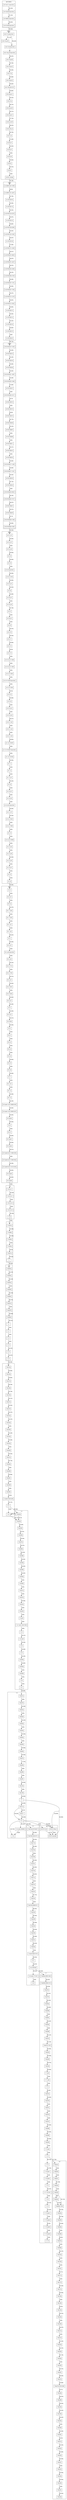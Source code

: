 digraph {
  fontname="sans-serif";
  concentrate=true;
  node[shape="box",fontname="sans-serif"];
  edge[fontname="sans-serif"];
  subgraph cluster_1_0 {
    label="1.0";
    v1_0_0_rc2_1[label="1.0.0-rc2-1",href="https://skyrising.github.io/mc-versions/version/1.0.0-rc2-1.json"];
    v1_0_0_rc1[label="1.0.0-rc1",href="https://skyrising.github.io/mc-versions/version/1.0.0-rc1.json"];
    v1_0_0_rc2_2[label="1.0.0-rc2-2",href="https://skyrising.github.io/mc-versions/version/1.0.0-rc2-2.json"];
    v1_0_0_rc2_3[label="1.0.0-rc2-3",href="https://skyrising.github.io/mc-versions/version/1.0.0-rc2-3.json"];
    v1_0_0[label="1.0.0",href="https://skyrising.github.io/mc-versions/version/1.0.0.json"];
  }
  subgraph cluster_beta {
    label="beta";
    b1_9_pre6[label="b1.9-pre6",href="https://skyrising.github.io/mc-versions/version/b1.9-pre6.json"];
    b1_0[label="b1.0",href="https://skyrising.github.io/mc-versions/version/b1.0.json"];
    b1_0_01[label="b1.0_01",href="https://skyrising.github.io/mc-versions/version/b1.0_01.json"];
    b1_1_1245[label="b1.1-1245",href="https://skyrising.github.io/mc-versions/version/b1.1-1245.json"];
    b1_0_2[label="b1.0.2",href="https://skyrising.github.io/mc-versions/version/b1.0.2.json"];
    b1_1_1255[label="b1.1-1255",href="https://skyrising.github.io/mc-versions/version/b1.1-1255.json"];
    b1_1_01[label="b1.1_01",href="https://skyrising.github.io/mc-versions/version/b1.1_01.json"];
    b1_1_02[label="b1.1_02",href="https://skyrising.github.io/mc-versions/version/b1.1_02.json"];
    b1_2[label="b1.2",href="https://skyrising.github.io/mc-versions/version/b1.2.json"];
    b1_2_01[label="b1.2_01",href="https://skyrising.github.io/mc-versions/version/b1.2_01.json"];
    b1_2_02_launcher[label="b1.2_02-launcher",href="https://skyrising.github.io/mc-versions/version/b1.2_02-launcher.json"];
    b1_3_1713[label="b1.3-1713",href="https://skyrising.github.io/mc-versions/version/b1.3-1713.json"];
    b1_2_02[label="b1.2_02",href="https://skyrising.github.io/mc-versions/version/b1.2_02.json"];
    b1_3_1750[label="b1.3-1750",href="https://skyrising.github.io/mc-versions/version/b1.3-1750.json"];
    b1_3_01[label="b1.3_01",href="https://skyrising.github.io/mc-versions/version/b1.3_01.json"];
    b1_4_1507[label="b1.4-1507",href="https://skyrising.github.io/mc-versions/version/b1.4-1507.json"];
    b1_4_1634[label="b1.4-1634",href="https://skyrising.github.io/mc-versions/version/b1.4-1634.json"];
    b1_4_01[label="b1.4_01",href="https://skyrising.github.io/mc-versions/version/b1.4_01.json"];
    b1_5[label="b1.5",href="https://skyrising.github.io/mc-versions/version/b1.5.json"];
    b1_5_01[label="b1.5_01",href="https://skyrising.github.io/mc-versions/version/b1.5_01.json"];
    b1_6_tb3[label="b1.6-tb3",href="https://skyrising.github.io/mc-versions/version/b1.6-tb3.json"];
    b1_6_1[label="b1.6.1",href="https://skyrising.github.io/mc-versions/version/b1.6.1.json"];
    b1_6[label="b1.6",href="https://skyrising.github.io/mc-versions/version/b1.6.json"];
    b1_6_2[label="b1.6.2",href="https://skyrising.github.io/mc-versions/version/b1.6.2.json"];
    b1_6_3[label="b1.6.3",href="https://skyrising.github.io/mc-versions/version/b1.6.3.json"];
    b1_6_4[label="b1.6.4",href="https://skyrising.github.io/mc-versions/version/b1.6.4.json"];
    b1_6_5[label="b1.6.5",href="https://skyrising.github.io/mc-versions/version/b1.6.5.json"];
    b1_6_6[label="b1.6.6",href="https://skyrising.github.io/mc-versions/version/b1.6.6.json"];
    b1_7[label="b1.7",href="https://skyrising.github.io/mc-versions/version/b1.7.json"];
    b1_7_01[label="b1.7_01",href="https://skyrising.github.io/mc-versions/version/b1.7_01.json"];
    b1_7_3[label="b1.7.3",href="https://skyrising.github.io/mc-versions/version/b1.7.3.json"];
    b1_7_2[label="b1.7.2",href="https://skyrising.github.io/mc-versions/version/b1.7.2.json"];
    b1_8_pre1_201109081459[label="b1.8-pre1-201109081459",href="https://skyrising.github.io/mc-versions/version/b1.8-pre1-201109081459.json"];
    b1_8_1[label="b1.8.1",href="https://skyrising.github.io/mc-versions/version/b1.8.1.json"];
    b1_8[label="b1.8",href="https://skyrising.github.io/mc-versions/version/b1.8.json"];
    b1_8_pre1_201109091357[label="b1.8-pre1-201109091357",href="https://skyrising.github.io/mc-versions/version/b1.8-pre1-201109091357.json"];
    b1_8_pre2[label="b1.8-pre2",href="https://skyrising.github.io/mc-versions/version/b1.8-pre2.json"];
    b1_9_pre1[label="b1.9-pre1",href="https://skyrising.github.io/mc-versions/version/b1.9-pre1.json"];
    b1_9_pre2[label="b1.9-pre2",href="https://skyrising.github.io/mc-versions/version/b1.9-pre2.json"];
    b1_9_pre3_201110061350[label="b1.9-pre3-201110061350",href="https://skyrising.github.io/mc-versions/version/b1.9-pre3-201110061350.json"];
    b1_9_pre3_201110061402[label="b1.9-pre3-201110061402",href="https://skyrising.github.io/mc-versions/version/b1.9-pre3-201110061402.json"];
    b1_9_pre4_201110131434[label="b1.9-pre4-201110131434",href="https://skyrising.github.io/mc-versions/version/b1.9-pre4-201110131434.json"];
    b1_9_pre5[label="b1.9-pre5",href="https://skyrising.github.io/mc-versions/version/b1.9-pre5.json"];
  }
  subgraph cluster_1_1 {
    label="1.1";
    v11w47a[label="11w47a",href="https://skyrising.github.io/mc-versions/version/11w47a.json"];
    v11w48a[label="11w48a",href="https://skyrising.github.io/mc-versions/version/11w48a.json"];
    v11w49a[label="11w49a",href="https://skyrising.github.io/mc-versions/version/11w49a.json"];
    v11w50a[label="11w50a",href="https://skyrising.github.io/mc-versions/version/11w50a.json"];
    v12w01a[label="12w01a",href="https://skyrising.github.io/mc-versions/version/12w01a.json"];
    v1_1[label="1.1",href="https://skyrising.github.io/mc-versions/version/1.1.json"];
  }
  subgraph cluster_1_2 {
    label="1.2";
    v12w03a[label="12w03a",href="https://skyrising.github.io/mc-versions/version/12w03a.json"];
    v1_2_1[label="1.2.1",href="https://skyrising.github.io/mc-versions/version/1.2.1.json"];
    v1_2[label="1.2",href="https://skyrising.github.io/mc-versions/version/1.2.json"];
    v1_2_2[label="1.2.2",href="https://skyrising.github.io/mc-versions/version/1.2.2.json"];
    v1_2_3[label="1.2.3",href="https://skyrising.github.io/mc-versions/version/1.2.3.json"];
    v1_2_4[label="1.2.4",href="https://skyrising.github.io/mc-versions/version/1.2.4.json"];
    v1_2_5[label="1.2.5",href="https://skyrising.github.io/mc-versions/version/1.2.5.json"];
    v12w04a[label="12w04a",href="https://skyrising.github.io/mc-versions/version/12w04a.json"];
    v12w05a[label="12w05a",href="https://skyrising.github.io/mc-versions/version/12w05a.json"];
    v12w05b[label="12w05b",href="https://skyrising.github.io/mc-versions/version/12w05b.json"];
    v12w06a[label="12w06a",href="https://skyrising.github.io/mc-versions/version/12w06a.json"];
    v12w07a[label="12w07a",href="https://skyrising.github.io/mc-versions/version/12w07a.json"];
    v12w07b[label="12w07b",href="https://skyrising.github.io/mc-versions/version/12w07b.json"];
    v12w08a[label="12w08a",href="https://skyrising.github.io/mc-versions/version/12w08a.json"];
  }
  subgraph cluster_1_3 {
    label="1.3";
    v12w15a[label="12w15a",href="https://skyrising.github.io/mc-versions/version/12w15a.json"];
    v1_3_1[label="1.3.1",href="https://skyrising.github.io/mc-versions/version/1.3.1.json"];
    v1_3_pre_07261249[label="1.3-pre-07261249",href="https://skyrising.github.io/mc-versions/version/1.3-pre-07261249.json"];
    v1_3_2[label="1.3.2",href="https://skyrising.github.io/mc-versions/version/1.3.2.json"];
    v12w16a[label="12w16a",href="https://skyrising.github.io/mc-versions/version/12w16a.json"];
    v12w17a[label="12w17a",href="https://skyrising.github.io/mc-versions/version/12w17a.json"];
    v12w18a[label="12w18a",href="https://skyrising.github.io/mc-versions/version/12w18a.json"];
    v12w19a[label="12w19a",href="https://skyrising.github.io/mc-versions/version/12w19a.json"];
    v12w21a[label="12w21a",href="https://skyrising.github.io/mc-versions/version/12w21a.json"];
    v12w21b[label="12w21b",href="https://skyrising.github.io/mc-versions/version/12w21b.json"];
    v12w22a[label="12w22a",href="https://skyrising.github.io/mc-versions/version/12w22a.json"];
    v12w23a[label="12w23a",href="https://skyrising.github.io/mc-versions/version/12w23a.json"];
    v12w23b[label="12w23b",href="https://skyrising.github.io/mc-versions/version/12w23b.json"];
    v12w24a[label="12w24a",href="https://skyrising.github.io/mc-versions/version/12w24a.json"];
    v12w25a[label="12w25a",href="https://skyrising.github.io/mc-versions/version/12w25a.json"];
    v12w26a[label="12w26a",href="https://skyrising.github.io/mc-versions/version/12w26a.json"];
    v12w27a[label="12w27a",href="https://skyrising.github.io/mc-versions/version/12w27a.json"];
    v12w30a[label="12w30a",href="https://skyrising.github.io/mc-versions/version/12w30a.json"];
    v12w30b[label="12w30b",href="https://skyrising.github.io/mc-versions/version/12w30b.json"];
    v12w30c[label="12w30c",href="https://skyrising.github.io/mc-versions/version/12w30c.json"];
    v12w30d[label="12w30d",href="https://skyrising.github.io/mc-versions/version/12w30d.json"];
    v12w30e[label="12w30e",href="https://skyrising.github.io/mc-versions/version/12w30e.json"];
  }
  subgraph cluster_1_4 {
    label="1.4";
    v12w32a[label="12w32a",href="https://skyrising.github.io/mc-versions/version/12w32a.json"];
    v12w34a[label="12w34a",href="https://skyrising.github.io/mc-versions/version/12w34a.json"];
    v1_4_1_pre_10231538[label="1.4.1-pre-10231538",href="https://skyrising.github.io/mc-versions/version/1.4.1-pre-10231538.json"];
    v1_4_pre[label="1.4-pre",href="https://skyrising.github.io/mc-versions/version/1.4-pre.json"];
    v1_4_2[label="1.4.2",href="https://skyrising.github.io/mc-versions/version/1.4.2.json"];
    v1_4_3_pre[label="1.4.3-pre",href="https://skyrising.github.io/mc-versions/version/1.4.3-pre.json"];
    v1_4_4[label="1.4.4",href="https://skyrising.github.io/mc-versions/version/1.4.4.json"];
    v1_4_5[label="1.4.5",href="https://skyrising.github.io/mc-versions/version/1.4.5.json"];
    v12w49a[label="12w49a",href="https://skyrising.github.io/mc-versions/version/12w49a.json"];
    v1_4_7[label="1.4.7",href="https://skyrising.github.io/mc-versions/version/1.4.7.json"];
    v1_4_6[label="1.4.6",href="https://skyrising.github.io/mc-versions/version/1.4.6.json"];
    v12w34b[label="12w34b",href="https://skyrising.github.io/mc-versions/version/12w34b.json"];
    v12w36a[label="12w36a",href="https://skyrising.github.io/mc-versions/version/12w36a.json"];
    v12w37a[label="12w37a",href="https://skyrising.github.io/mc-versions/version/12w37a.json"];
    v12w38a[label="12w38a",href="https://skyrising.github.io/mc-versions/version/12w38a.json"];
    v12w38b[label="12w38b",href="https://skyrising.github.io/mc-versions/version/12w38b.json"];
    v12w39a[label="12w39a",href="https://skyrising.github.io/mc-versions/version/12w39a.json"];
    v12w39b[label="12w39b",href="https://skyrising.github.io/mc-versions/version/12w39b.json"];
    v12w40a[label="12w40a",href="https://skyrising.github.io/mc-versions/version/12w40a.json"];
    v12w40b[label="12w40b",href="https://skyrising.github.io/mc-versions/version/12w40b.json"];
    v12w41a[label="12w41a",href="https://skyrising.github.io/mc-versions/version/12w41a.json"];
    v12w41b[label="12w41b",href="https://skyrising.github.io/mc-versions/version/12w41b.json"];
    v12w42a[label="12w42a",href="https://skyrising.github.io/mc-versions/version/12w42a.json"];
    v12w42b[label="12w42b",href="https://skyrising.github.io/mc-versions/version/12w42b.json"];
    v12w50a[label="12w50a",href="https://skyrising.github.io/mc-versions/version/12w50a.json"];
    v12w50b[label="12w50b",href="https://skyrising.github.io/mc-versions/version/12w50b.json"];
  }
  subgraph cluster_1_5 {
    label="1.5";
    v13w01a[label="13w01a",href="https://skyrising.github.io/mc-versions/version/13w01a.json"];
    v13w11a[label="13w11a",href="https://skyrising.github.io/mc-versions/version/13w11a.json"];
    v1_5[label="1.5",href="https://skyrising.github.io/mc-versions/version/1.5.json"];
    v1_5_2_pre_250903[label="1.5.2-pre-250903",href="https://skyrising.github.io/mc-versions/version/1.5.2-pre-250903.json"];
    v1_5_1[label="1.5.1",href="https://skyrising.github.io/mc-versions/version/1.5.1.json"];
    v1_5_2[label="1.5.2",href="https://skyrising.github.io/mc-versions/version/1.5.2.json"];
    v13w01b[label="13w01b",href="https://skyrising.github.io/mc-versions/version/13w01b.json"];
    v13w02a[label="13w02a",href="https://skyrising.github.io/mc-versions/version/13w02a.json"];
    v13w02b[label="13w02b",href="https://skyrising.github.io/mc-versions/version/13w02b.json"];
    v13w03a[label="13w03a",href="https://skyrising.github.io/mc-versions/version/13w03a.json"];
    v13w04a[label="13w04a",href="https://skyrising.github.io/mc-versions/version/13w04a.json"];
    v13w05a[label="13w05a",href="https://skyrising.github.io/mc-versions/version/13w05a.json"];
    v13w05b[label="13w05b",href="https://skyrising.github.io/mc-versions/version/13w05b.json"];
    v13w06a[label="13w06a",href="https://skyrising.github.io/mc-versions/version/13w06a.json"];
    v13w07a[label="13w07a",href="https://skyrising.github.io/mc-versions/version/13w07a.json"];
    v13w09a[label="13w09a",href="https://skyrising.github.io/mc-versions/version/13w09a.json"];
    v13w09b[label="13w09b",href="https://skyrising.github.io/mc-versions/version/13w09b.json"];
    v13w09c[label="13w09c",href="https://skyrising.github.io/mc-versions/version/13w09c.json"];
    v13w10a[label="13w10a",href="https://skyrising.github.io/mc-versions/version/13w10a.json"];
    v13w10b[label="13w10b",href="https://skyrising.github.io/mc-versions/version/13w10b.json"];
    v13w12_[label="13w12~",href="https://skyrising.github.io/mc-versions/version/13w12~.json"];
  }
  subgraph cluster_1_6 {
    label="1.6";
    v13w16a_04192037[label="13w16a-04192037",href="https://skyrising.github.io/mc-versions/version/13w16a-04192037.json"];
    v1_6_1[label="1.6.1",href="https://skyrising.github.io/mc-versions/version/1.6.1.json"];
    v1_6_pre_06251516[label="1.6-pre-06251516",href="https://skyrising.github.io/mc-versions/version/1.6-pre-06251516.json"];
    v1_6_2_091847[label="1.6.2-091847",href="https://skyrising.github.io/mc-versions/version/1.6.2-091847.json"];
    v1_6_3_pre_171231[label="1.6.3-pre-171231",href="https://skyrising.github.io/mc-versions/version/1.6.3-pre-171231.json"];
    v1_6_4[label="1.6.4",href="https://skyrising.github.io/mc-versions/version/1.6.4.json"];
    v13w16b_04232151[label="13w16b-04232151",href="https://skyrising.github.io/mc-versions/version/13w16b-04232151.json"];
    v13w17a[label="13w17a",href="https://skyrising.github.io/mc-versions/version/13w17a.json"];
    v13w18a[label="13w18a",href="https://skyrising.github.io/mc-versions/version/13w18a.json"];
    v13w18b[label="13w18b",href="https://skyrising.github.io/mc-versions/version/13w18b.json"];
    v13w18c[label="13w18c",href="https://skyrising.github.io/mc-versions/version/13w18c.json"];
    v13w19a[label="13w19a",href="https://skyrising.github.io/mc-versions/version/13w19a.json"];
    v13w21a[label="13w21a",href="https://skyrising.github.io/mc-versions/version/13w21a.json"];
    v13w21b[label="13w21b",href="https://skyrising.github.io/mc-versions/version/13w21b.json"];
    v13w22a[label="13w22a",href="https://skyrising.github.io/mc-versions/version/13w22a.json"];
    v13w23a[label="13w23a",href="https://skyrising.github.io/mc-versions/version/13w23a.json"];
    v13w23b_06080101[label="13w23b-06080101",href="https://skyrising.github.io/mc-versions/version/13w23b-06080101.json"];
    v13w24a[label="13w24a",href="https://skyrising.github.io/mc-versions/version/13w24a.json"];
    v13w24b[label="13w24b",href="https://skyrising.github.io/mc-versions/version/13w24b.json"];
    v13w25a[label="13w25a",href="https://skyrising.github.io/mc-versions/version/13w25a.json"];
    v13w25b[label="13w25b",href="https://skyrising.github.io/mc-versions/version/13w25b.json"];
    v13w25c[label="13w25c",href="https://skyrising.github.io/mc-versions/version/13w25c.json"];
    v13w26a[label="13w26a",href="https://skyrising.github.io/mc-versions/version/13w26a.json"];
  }
  subgraph cluster_1_7 {
    label="1.7";
    v13w36a_09051446[label="13w36a-09051446",href="https://skyrising.github.io/mc-versions/version/13w36a-09051446.json"];
    v1_7_1_pre[label="1.7.1-pre",href="https://skyrising.github.io/mc-versions/version/1.7.1-pre.json"];
    v1_7_pre[label="1.7-pre",href="https://skyrising.github.io/mc-versions/version/1.7-pre.json"];
    v1_7_2[label="1.7.2",href="https://skyrising.github.io/mc-versions/version/1.7.2.json"];
    v1_7_10_pre2[label="1.7.10-pre2",href="https://skyrising.github.io/mc-versions/version/1.7.10-pre2.json"];
    v1_7_10_pre1[label="1.7.10-pre1",href="https://skyrising.github.io/mc-versions/version/1.7.10-pre1.json"];
    v1_7_10_pre3[label="1.7.10-pre3",href="https://skyrising.github.io/mc-versions/version/1.7.10-pre3.json"];
    v1_7_10_pre4[label="1.7.10-pre4",href="https://skyrising.github.io/mc-versions/version/1.7.10-pre4.json"];
    v1_7_10[label="1.7.10",href="https://skyrising.github.io/mc-versions/version/1.7.10.json"];
    v13w47a[label="13w47a",href="https://skyrising.github.io/mc-versions/version/13w47a.json"];
    v1_7_4[label="1.7.4",href="https://skyrising.github.io/mc-versions/version/1.7.4.json"];
    v1_7_3_pre[label="1.7.3-pre",href="https://skyrising.github.io/mc-versions/version/1.7.3-pre.json"];
    v1_7_5[label="1.7.5",href="https://skyrising.github.io/mc-versions/version/1.7.5.json"];
    v1_7_6_pre1[label="1.7.6-pre1",href="https://skyrising.github.io/mc-versions/version/1.7.6-pre1.json"];
    v1_7_7_101331[label="1.7.7-101331",href="https://skyrising.github.io/mc-versions/version/1.7.7-101331.json"];
    v1_7_6[label="1.7.6",href="https://skyrising.github.io/mc-versions/version/1.7.6.json"];
    v1_7_6_pre2[label="1.7.6-pre2",href="https://skyrising.github.io/mc-versions/version/1.7.6-pre2.json"];
    v1_7_8[label="1.7.8",href="https://skyrising.github.io/mc-versions/version/1.7.8.json"];
    v1_7_9[label="1.7.9",href="https://skyrising.github.io/mc-versions/version/1.7.9.json"];
    v13w36b_09061310[label="13w36b-09061310",href="https://skyrising.github.io/mc-versions/version/13w36b-09061310.json"];
    v13w37a[label="13w37a",href="https://skyrising.github.io/mc-versions/version/13w37a.json"];
    v13w37b[label="13w37b",href="https://skyrising.github.io/mc-versions/version/13w37b.json"];
    v13w38a[label="13w38a",href="https://skyrising.github.io/mc-versions/version/13w38a.json"];
    v13w38b[label="13w38b",href="https://skyrising.github.io/mc-versions/version/13w38b.json"];
    v13w38c[label="13w38c",href="https://skyrising.github.io/mc-versions/version/13w38c.json"];
    v13w39a[label="13w39a",href="https://skyrising.github.io/mc-versions/version/13w39a.json"];
    v13w39b[label="13w39b",href="https://skyrising.github.io/mc-versions/version/13w39b.json"];
    v13w41a[label="13w41a",href="https://skyrising.github.io/mc-versions/version/13w41a.json"];
    v13w41b_1523[label="13w41b-1523",href="https://skyrising.github.io/mc-versions/version/13w41b-1523.json"];
    v13w42a[label="13w42a",href="https://skyrising.github.io/mc-versions/version/13w42a.json"];
    v13w42b[label="13w42b",href="https://skyrising.github.io/mc-versions/version/13w42b.json"];
    v13w43a[label="13w43a",href="https://skyrising.github.io/mc-versions/version/13w43a.json"];
    v13w47b[label="13w47b",href="https://skyrising.github.io/mc-versions/version/13w47b.json"];
    v13w47c[label="13w47c",href="https://skyrising.github.io/mc-versions/version/13w47c.json"];
    v13w47d[label="13w47d",href="https://skyrising.github.io/mc-versions/version/13w47d.json"];
    v13w47e[label="13w47e",href="https://skyrising.github.io/mc-versions/version/13w47e.json"];
    v13w48a[label="13w48a",href="https://skyrising.github.io/mc-versions/version/13w48a.json"];
    v13w48b[label="13w48b",href="https://skyrising.github.io/mc-versions/version/13w48b.json"];
    v13w49a[label="13w49a",href="https://skyrising.github.io/mc-versions/version/13w49a.json"];
  }
  subgraph cluster_1_8 {
    label="1.8";
    v14w02a[label="14w02a",href="https://skyrising.github.io/mc-versions/version/14w02a.json"];
    v14w02b[label="14w02b",href="https://skyrising.github.io/mc-versions/version/14w02b.json"];
    v14w02c[label="14w02c",href="https://skyrising.github.io/mc-versions/version/14w02c.json"];
    v14w03a[label="14w03a",href="https://skyrising.github.io/mc-versions/version/14w03a.json"];
    v14w03b[label="14w03b",href="https://skyrising.github.io/mc-versions/version/14w03b.json"];
    v14w04a[label="14w04a",href="https://skyrising.github.io/mc-versions/version/14w04a.json"];
    v14w04b_1554[label="14w04b-1554",href="https://skyrising.github.io/mc-versions/version/14w04b-1554.json"];
    v14w05a[label="14w05a",href="https://skyrising.github.io/mc-versions/version/14w05a.json"];
    v14w05b[label="14w05b",href="https://skyrising.github.io/mc-versions/version/14w05b.json"];
    v14w06a[label="14w06a",href="https://skyrising.github.io/mc-versions/version/14w06a.json"];
    v14w06b[label="14w06b",href="https://skyrising.github.io/mc-versions/version/14w06b.json"];
    v14w07a[label="14w07a",href="https://skyrising.github.io/mc-versions/version/14w07a.json"];
    v14w08a[label="14w08a",href="https://skyrising.github.io/mc-versions/version/14w08a.json"];
    v14w10a[label="14w10a",href="https://skyrising.github.io/mc-versions/version/14w10a.json"];
    v14w10b[label="14w10b",href="https://skyrising.github.io/mc-versions/version/14w10b.json"];
    v14w10c[label="14w10c",href="https://skyrising.github.io/mc-versions/version/14w10c.json"];
    v14w11a[label="14w11a",href="https://skyrising.github.io/mc-versions/version/14w11a.json"];
    v14w11b[label="14w11b",href="https://skyrising.github.io/mc-versions/version/14w11b.json"];
    v14w17a[label="14w17a",href="https://skyrising.github.io/mc-versions/version/14w17a.json"];
    v14w18a[label="14w18a",href="https://skyrising.github.io/mc-versions/version/14w18a.json"];
    v14w18b[label="14w18b",href="https://skyrising.github.io/mc-versions/version/14w18b.json"];
    v14w19a[label="14w19a",href="https://skyrising.github.io/mc-versions/version/14w19a.json"];
    v14w20a[label="14w20a",href="https://skyrising.github.io/mc-versions/version/14w20a.json"];
    v14w20b[label="14w20b",href="https://skyrising.github.io/mc-versions/version/14w20b.json"];
    v14w21a[label="14w21a",href="https://skyrising.github.io/mc-versions/version/14w21a.json"];
    v14w21b[label="14w21b",href="https://skyrising.github.io/mc-versions/version/14w21b.json"];
    v14w25a[label="14w25a",href="https://skyrising.github.io/mc-versions/version/14w25a.json"];
    v14w25b[label="14w25b",href="https://skyrising.github.io/mc-versions/version/14w25b.json"];
    v14w26a[label="14w26a",href="https://skyrising.github.io/mc-versions/version/14w26a.json"];
    v14w26b[label="14w26b",href="https://skyrising.github.io/mc-versions/version/14w26b.json"];
    v14w26c[label="14w26c",href="https://skyrising.github.io/mc-versions/version/14w26c.json"];
    v14w27a[label="14w27a",href="https://skyrising.github.io/mc-versions/version/14w27a.json"];
    v14w27b_07021646[label="14w27b-07021646",href="https://skyrising.github.io/mc-versions/version/14w27b-07021646.json"];
    v14w28a[label="14w28a",href="https://skyrising.github.io/mc-versions/version/14w28a.json"];
    v14w28b[label="14w28b",href="https://skyrising.github.io/mc-versions/version/14w28b.json"];
    v14w29a[label="14w29a",href="https://skyrising.github.io/mc-versions/version/14w29a.json"];
    v14w29b[label="14w29b",href="https://skyrising.github.io/mc-versions/version/14w29b.json"];
    v14w30a[label="14w30a",href="https://skyrising.github.io/mc-versions/version/14w30a.json"];
    v14w30b[label="14w30b",href="https://skyrising.github.io/mc-versions/version/14w30b.json"];
    v14w30c[label="14w30c",href="https://skyrising.github.io/mc-versions/version/14w30c.json"];
    v14w31a[label="14w31a",href="https://skyrising.github.io/mc-versions/version/14w31a.json"];
    v14w32a[label="14w32a",href="https://skyrising.github.io/mc-versions/version/14w32a.json"];
    v14w32b[label="14w32b",href="https://skyrising.github.io/mc-versions/version/14w32b.json"];
    v14w32c[label="14w32c",href="https://skyrising.github.io/mc-versions/version/14w32c.json"];
    v14w32d[label="14w32d",href="https://skyrising.github.io/mc-versions/version/14w32d.json"];
    v14w33a[label="14w33a",href="https://skyrising.github.io/mc-versions/version/14w33a.json"];
    v14w33b[label="14w33b",href="https://skyrising.github.io/mc-versions/version/14w33b.json"];
    v14w33c[label="14w33c",href="https://skyrising.github.io/mc-versions/version/14w33c.json"];
    v14w34a[label="14w34a",href="https://skyrising.github.io/mc-versions/version/14w34a.json"];
  }
  subgraph cluster_alpha {
    label="alpha";
    a1_0_11[label="a1.0.11",href="https://skyrising.github.io/mc-versions/version/a1.0.11.json"];
    a1_0_10[label="a1.0.10",href="https://skyrising.github.io/mc-versions/version/a1.0.10.json"];
    a1_0_12[label="a1.0.12",href="https://skyrising.github.io/mc-versions/version/a1.0.12.json"];
    a1_0_13[label="a1.0.13",href="https://skyrising.github.io/mc-versions/version/a1.0.13.json"];
    a1_0_13_01_1038[label="a1.0.13_01-1038",href="https://skyrising.github.io/mc-versions/version/a1.0.13_01-1038.json"];
    a1_0_13_01_1444[label="a1.0.13_01-1444",href="https://skyrising.github.io/mc-versions/version/a1.0.13_01-1444.json"];
    a1_0_14_1603[label="a1.0.14-1603",href="https://skyrising.github.io/mc-versions/version/a1.0.14-1603.json"];
    a1_0_14_1659_launcher[label="a1.0.14-1659-launcher",href="https://skyrising.github.io/mc-versions/version/a1.0.14-1659-launcher.json"];
    a1_0_15[label="a1.0.15",href="https://skyrising.github.io/mc-versions/version/a1.0.15.json"];
    a1_0_14_1659[label="a1.0.14-1659",href="https://skyrising.github.io/mc-versions/version/a1.0.14-1659.json"];
    a1_0_16[label="a1.0.16",href="https://skyrising.github.io/mc-versions/version/a1.0.16.json"];
    a1_0_16_01[label="a1.0.16_01",href="https://skyrising.github.io/mc-versions/version/a1.0.16_01.json"];
    a1_0_16_02[label="a1.0.16_02",href="https://skyrising.github.io/mc-versions/version/a1.0.16_02.json"];
    a1_0_17_02[label="a1.0.17_02",href="https://skyrising.github.io/mc-versions/version/a1.0.17_02.json"];
    a1_0_17_03[label="a1.0.17_03",href="https://skyrising.github.io/mc-versions/version/a1.0.17_03.json"];
    a1_0_17_04[label="a1.0.17_04",href="https://skyrising.github.io/mc-versions/version/a1.0.17_04.json"];
    a1_1_0_101847[label="a1.1.0-101847",href="https://skyrising.github.io/mc-versions/version/a1.1.0-101847.json"];
    a1_0_2_01[label="a1.0.2_01",href="https://skyrising.github.io/mc-versions/version/a1.0.2_01.json"];
    a1_0_1_01[label="a1.0.1_01",href="https://skyrising.github.io/mc-versions/version/a1.0.1_01.json"];
    a1_0_2_02[label="a1.0.2_02",href="https://skyrising.github.io/mc-versions/version/a1.0.2_02.json"];
    a1_0_3[label="a1.0.3",href="https://skyrising.github.io/mc-versions/version/a1.0.3.json"];
    a1_0_4[label="a1.0.4",href="https://skyrising.github.io/mc-versions/version/a1.0.4.json"];
    a1_0_4_launcher[label="a1.0.4-launcher",href="https://skyrising.github.io/mc-versions/version/a1.0.4-launcher.json"];
    a1_0_5_2149[label="a1.0.5-2149",href="https://skyrising.github.io/mc-versions/version/a1.0.5-2149.json"];
    a1_0_5_01[label="a1.0.5_01",href="https://skyrising.github.io/mc-versions/version/a1.0.5_01.json"];
    a1_0_6[label="a1.0.6",href="https://skyrising.github.io/mc-versions/version/a1.0.6.json"];
    a1_0_6_01[label="a1.0.6_01",href="https://skyrising.github.io/mc-versions/version/a1.0.6_01.json"];
    a1_0_6_03[label="a1.0.6_03",href="https://skyrising.github.io/mc-versions/version/a1.0.6_03.json"];
    a1_0_7[label="a1.0.7",href="https://skyrising.github.io/mc-versions/version/a1.0.7.json"];
    a1_0_8_01[label="a1.0.8_01",href="https://skyrising.github.io/mc-versions/version/a1.0.8_01.json"];
    a1_0_9[label="a1.0.9",href="https://skyrising.github.io/mc-versions/version/a1.0.9.json"];
    a1_1_0_101847_launcher[label="a1.1.0-101847-launcher",href="https://skyrising.github.io/mc-versions/version/a1.1.0-101847-launcher.json"];
    a1_1_0_131933[label="a1.1.0-131933",href="https://skyrising.github.io/mc-versions/version/a1.1.0-131933.json"];
    a1_1_1[label="a1.1.1",href="https://skyrising.github.io/mc-versions/version/a1.1.1.json"];
    a1_1_2[label="a1.1.2",href="https://skyrising.github.io/mc-versions/version/a1.1.2.json"];
    a1_1_2_01[label="a1.1.2_01",href="https://skyrising.github.io/mc-versions/version/a1.1.2_01.json"];
    a1_2_0[label="a1.2.0",href="https://skyrising.github.io/mc-versions/version/a1.2.0.json"];
    a1_2_0_01[label="a1.2.0_01",href="https://skyrising.github.io/mc-versions/version/a1.2.0_01.json"];
    a1_2_0_02[label="a1.2.0_02",href="https://skyrising.github.io/mc-versions/version/a1.2.0_02.json"];
    a1_2_0_02_launcher[label="a1.2.0_02-launcher",href="https://skyrising.github.io/mc-versions/version/a1.2.0_02-launcher.json"];
    a1_2_1_01[label="a1.2.1_01",href="https://skyrising.github.io/mc-versions/version/a1.2.1_01.json"];
    a1_2_2_1624[label="a1.2.2-1624",href="https://skyrising.github.io/mc-versions/version/a1.2.2-1624.json"];
    a1_2_2_1938[label="a1.2.2-1938",href="https://skyrising.github.io/mc-versions/version/a1.2.2-1938.json"];
    a1_2_3[label="a1.2.3",href="https://skyrising.github.io/mc-versions/version/a1.2.3.json"];
    a1_2_3_01_0958[label="a1.2.3_01-0958",href="https://skyrising.github.io/mc-versions/version/a1.2.3_01-0958.json"];
    a1_2_3_02[label="a1.2.3_02",href="https://skyrising.github.io/mc-versions/version/a1.2.3_02.json"];
    a1_2_3_04[label="a1.2.3_04",href="https://skyrising.github.io/mc-versions/version/a1.2.3_04.json"];
    a1_2_3_05[label="a1.2.3_05",href="https://skyrising.github.io/mc-versions/version/a1.2.3_05.json"];
    a1_2_4_01[label="a1.2.4_01",href="https://skyrising.github.io/mc-versions/version/a1.2.4_01.json"];
    a1_2_5[label="a1.2.5",href="https://skyrising.github.io/mc-versions/version/a1.2.5.json"];
    a1_2_6[label="a1.2.6",href="https://skyrising.github.io/mc-versions/version/a1.2.6.json"];
  }
  subgraph cluster_infdev {
    label="infdev";
    inf_20100630_1835[label="inf-20100630-1835",href="https://skyrising.github.io/mc-versions/version/inf-20100630-1835.json"];
    inf_20100227_1433[label="inf-20100227-1433",href="https://skyrising.github.io/mc-versions/version/inf-20100227-1433.json"];
    inf_20100313[label="inf-20100313",href="https://skyrising.github.io/mc-versions/version/inf-20100313.json"];
    inf_20100316[label="inf-20100316",href="https://skyrising.github.io/mc-versions/version/inf-20100316.json"];
    inf_20100320[label="inf-20100320",href="https://skyrising.github.io/mc-versions/version/inf-20100320.json"];
    inf_20100321_1857[label="inf-20100321-1857",href="https://skyrising.github.io/mc-versions/version/inf-20100321-1857.json"];
    inf_20100325_1640[label="inf-20100325-1640",href="https://skyrising.github.io/mc-versions/version/inf-20100325-1640.json"];
    inf_20100327[label="inf-20100327",href="https://skyrising.github.io/mc-versions/version/inf-20100327.json"];
    inf_20100330_1611[label="inf-20100330-1611",href="https://skyrising.github.io/mc-versions/version/inf-20100330-1611.json"];
    inf_20100413[label="inf-20100413",href="https://skyrising.github.io/mc-versions/version/inf-20100413.json"];
    inf_20100414[label="inf-20100414",href="https://skyrising.github.io/mc-versions/version/inf-20100414.json"];
    inf_20100415[label="inf-20100415",href="https://skyrising.github.io/mc-versions/version/inf-20100415.json"];
    inf_20100420[label="inf-20100420",href="https://skyrising.github.io/mc-versions/version/inf-20100420.json"];
    inf_20100607[label="inf-20100607",href="https://skyrising.github.io/mc-versions/version/inf-20100607.json"];
    inf_20100608[label="inf-20100608",href="https://skyrising.github.io/mc-versions/version/inf-20100608.json"];
    inf_20100611[label="inf-20100611",href="https://skyrising.github.io/mc-versions/version/inf-20100611.json"];
    inf_20100615[label="inf-20100615",href="https://skyrising.github.io/mc-versions/version/inf-20100615.json"];
    inf_20100616[label="inf-20100616",href="https://skyrising.github.io/mc-versions/version/inf-20100616.json"];
    inf_20100617_1205[label="inf-20100617-1205",href="https://skyrising.github.io/mc-versions/version/inf-20100617-1205.json"];
    inf_20100617_1531[label="inf-20100617-1531",href="https://skyrising.github.io/mc-versions/version/inf-20100617-1531.json"];
    inf_20100618[label="inf-20100618",href="https://skyrising.github.io/mc-versions/version/inf-20100618.json"];
    inf_20100624[label="inf-20100624",href="https://skyrising.github.io/mc-versions/version/inf-20100624.json"];
    inf_20100625_0922[label="inf-20100625-0922",href="https://skyrising.github.io/mc-versions/version/inf-20100625-0922.json"];
    inf_20100625_1917[label="inf-20100625-1917",href="https://skyrising.github.io/mc-versions/version/inf-20100625-1917.json"];
    inf_20100627[label="inf-20100627",href="https://skyrising.github.io/mc-versions/version/inf-20100627.json"];
    inf_20100629[label="inf-20100629",href="https://skyrising.github.io/mc-versions/version/inf-20100629.json"];
    inf_20100630_1340[label="inf-20100630-1340",href="https://skyrising.github.io/mc-versions/version/inf-20100630-1340.json"];
  }
  subgraph cluster_april_fools {
    label="april-fools";
    af_2013_blue[label="af-2013-blue",href="https://skyrising.github.io/mc-versions/version/af-2013-blue.json"];
    af_2013_purple[label="af-2013-purple",href="https://skyrising.github.io/mc-versions/version/af-2013-purple.json"];
    af_2013_red[label="af-2013-red",href="https://skyrising.github.io/mc-versions/version/af-2013-red.json"];
  }
  subgraph cluster_classic {
    label="classic";
    c0_0_12a_03[label="c0.0.12a_03",href="https://skyrising.github.io/mc-versions/version/c0.0.12a_03.json"];
    c0_0_11a_launcher[label="c0.0.11a-launcher",href="https://skyrising.github.io/mc-versions/version/c0.0.11a-launcher.json"];
    c0_0_13a_launcher[label="c0.0.13a-launcher",href="https://skyrising.github.io/mc-versions/version/c0.0.13a-launcher.json"];
    c0_0_13a_03_launcher[label="c0.0.13a_03-launcher",href="https://skyrising.github.io/mc-versions/version/c0.0.13a_03-launcher.json"];
    c0_0_14a_08[label="c0.0.14a_08",href="https://skyrising.github.io/mc-versions/version/c0.0.14a_08.json"];
    c0_0_16a_02[label="c0.0.16a_02",href="https://skyrising.github.io/mc-versions/version/c0.0.16a_02.json"];
    c0_0_17a[label="c0.0.17a",href="https://skyrising.github.io/mc-versions/version/c0.0.17a.json"];
    c0_0_18a_02[label="c0.0.18a_02",href="https://skyrising.github.io/mc-versions/version/c0.0.18a_02.json"];
    c0_0_19a_06_0137[label="c0.0.19a_06-0137",href="https://skyrising.github.io/mc-versions/version/c0.0.19a_06-0137.json"];
    c0_0_20a_01[label="c0.0.20a_01",href="https://skyrising.github.io/mc-versions/version/c0.0.20a_01.json"];
    c0_0_21a[label="c0.0.21a",href="https://skyrising.github.io/mc-versions/version/c0.0.21a.json"];
    c0_0_22a_05[label="c0.0.22a_05",href="https://skyrising.github.io/mc-versions/version/c0.0.22a_05.json"];
    c0_0_23a_01[label="c0.0.23a_01",href="https://skyrising.github.io/mc-versions/version/c0.0.23a_01.json"];
    c0_24_st_03[label="c0.24_st_03",href="https://skyrising.github.io/mc-versions/version/c0.24_st_03.json"];
    c0_25_05_st[label="c0.25_05_st",href="https://skyrising.github.io/mc-versions/version/c0.25_05_st.json"];
    c0_27_st[label="c0.27_st",href="https://skyrising.github.io/mc-versions/version/c0.27_st.json"];
    c0_28_01[label="c0.28_01",href="https://skyrising.github.io/mc-versions/version/c0.28_01.json"];
    c0_29_01[label="c0.29_01",href="https://skyrising.github.io/mc-versions/version/c0.29_01.json"];
    c0_29_02[label="c0.29_02",href="https://skyrising.github.io/mc-versions/version/c0.29_02.json"];
    c0_30_s[label="c0.30-s",href="https://skyrising.github.io/mc-versions/version/c0.30-s.json"];
    c0_30_c_renew[label="c0.30-c-renew",href="https://skyrising.github.io/mc-versions/version/c0.30-c-renew.json"];
    c0_30_c[label="c0.30-c",href="https://skyrising.github.io/mc-versions/version/c0.30-c.json"];
  }
  subgraph cluster_pre_classic {
    label="pre-classic";
    rd_161348_launcher[label="rd-161348-launcher",href="https://skyrising.github.io/mc-versions/version/rd-161348-launcher.json"];
    rd_132328_launcher[label="rd-132328-launcher",href="https://skyrising.github.io/mc-versions/version/rd-132328-launcher.json"];
    rd_132211_launcher[label="rd-132211-launcher",href="https://skyrising.github.io/mc-versions/version/rd-132211-launcher.json"];
    rd_160052_launcher[label="rd-160052-launcher",href="https://skyrising.github.io/mc-versions/version/rd-160052-launcher.json"];
  }
  subgraph cluster_indev {
    label="indev";
    in_20091223_1459[label="in-20091223-1459",href="https://skyrising.github.io/mc-versions/version/in-20091223-1459.json"];
    in_20091231_2257[label="in-20091231-2257",href="https://skyrising.github.io/mc-versions/version/in-20091231-2257.json"];
    in_20100105[label="in-20100105",href="https://skyrising.github.io/mc-versions/version/in-20100105.json"];
    in_20100110[label="in-20100110",href="https://skyrising.github.io/mc-versions/version/in-20100110.json"];
    in_20100124_2310[label="in-20100124-2310",href="https://skyrising.github.io/mc-versions/version/in-20100124-2310.json"];
    in_20100125[label="in-20100125",href="https://skyrising.github.io/mc-versions/version/in-20100125.json"];
    in_20100128_2304[label="in-20100128-2304",href="https://skyrising.github.io/mc-versions/version/in-20100128-2304.json"];
    in_20100129_1452[label="in-20100129-1452",href="https://skyrising.github.io/mc-versions/version/in-20100129-1452.json"];
    in_20100130[label="in-20100130",href="https://skyrising.github.io/mc-versions/version/in-20100130.json"];
    in_20100131_2244[label="in-20100131-2244",href="https://skyrising.github.io/mc-versions/version/in-20100131-2244.json"];
    in_20100201_0025[label="in-20100201-0025",href="https://skyrising.github.io/mc-versions/version/in-20100201-0025.json"];
    in_20100201_2227[label="in-20100201-2227",href="https://skyrising.github.io/mc-versions/version/in-20100201-2227.json"];
    in_20100202_2330[label="in-20100202-2330",href="https://skyrising.github.io/mc-versions/version/in-20100202-2330.json"];
    in_20100206_2103[label="in-20100206-2103",href="https://skyrising.github.io/mc-versions/version/in-20100206-2103.json"];
    in_20100207_1101[label="in-20100207-1101",href="https://skyrising.github.io/mc-versions/version/in-20100207-1101.json"];
    in_20100207_1703[label="in-20100207-1703",href="https://skyrising.github.io/mc-versions/version/in-20100207-1703.json"];
    in_20100212_1210[label="in-20100212-1210",href="https://skyrising.github.io/mc-versions/version/in-20100212-1210.json"];
    in_20100212_1622[label="in-20100212-1622",href="https://skyrising.github.io/mc-versions/version/in-20100212-1622.json"];
    in_20100213[label="in-20100213",href="https://skyrising.github.io/mc-versions/version/in-20100213.json"];
    in_20100214[label="in-20100214",href="https://skyrising.github.io/mc-versions/version/in-20100214.json"];
    in_20100218[label="in-20100218",href="https://skyrising.github.io/mc-versions/version/in-20100218.json"];
    in_20100219[label="in-20100219",href="https://skyrising.github.io/mc-versions/version/in-20100219.json"];
    in_20100223[label="in-20100223",href="https://skyrising.github.io/mc-versions/version/in-20100223.json"];
  }
  v1_0_0_rc1 -> v1_0_0_rc2_1[label="99.93%",href="1.0/1.0.0-rc1%231.0.0-rc2-1.match"];
  v1_0_0_rc2_1 -> v1_0_0_rc2_2[label="100%",href="1.0/1.0.0-rc2-1%231.0.0-rc2-2.match"];
  v1_0_0_rc2_2 -> v1_0_0_rc2_3[label="100%",href="1.0/1.0.0-rc2-2%231.0.0-rc2-3.match"];
  v1_0_0_rc2_3 -> v1_0_0[label="99.34%",href="1.0/1.0.0-rc2-3%231.0.0.match"];
  b1_9_pre6 -> v1_0_0_rc1[label="100%",href="1.0/b1.9-pre6%231.0.0-rc1.match"];
  v1_0_0 -> v11w47a[label="100%",href="1.1/1.0.0%2311w47a.match"];
  v11w47a -> v11w48a[label="99.99%",href="1.1/11w47a%2311w48a.match"];
  v11w48a -> v11w49a[label="99.99%",href="1.1/11w48a%2311w49a.match"];
  v11w49a -> v11w50a[label="100%",href="1.1/11w49a%2311w50a.match"];
  v11w50a -> v12w01a[label="99.9%",href="1.1/11w50a%2312w01a.match"];
  v12w01a -> v1_1[label="99.82%",href="1.1/12w01a%231.1.match"];
  v1_1 -> v12w03a[label="99.96%",href="1.2/1.1%2312w03a.match"];
  v1_2 -> v1_2_1[label="100%",href="1.2/1.2%231.2.1.match"];
  v1_2_1 -> v1_2_2[label="100%",href="1.2/1.2.1%231.2.2.match"];
  v1_2_2 -> v1_2_3[label="100%",href="1.2/1.2.2%231.2.3.match"];
  v1_2_3 -> v1_2_4[label="99.97%",href="1.2/1.2.3%231.2.4.match"];
  v1_2_4 -> v1_2_5[label="99.81%",href="1.2/1.2.4%231.2.5.match"];
  v12w03a -> v12w04a[label="99.97%",href="1.2/12w03a%2312w04a.match"];
  v12w04a -> v12w05a[label="99.92%",href="1.2/12w04a%2312w05a.match"];
  v12w05a -> v12w05b[label="100%",href="1.2/12w05a%2312w05b.match"];
  v12w05b -> v12w06a[label="99.45%",href="1.2/12w05b%2312w06a.match"];
  v12w06a -> v12w07a[label="98.97%",href="1.2/12w06a%2312w07a.match"];
  v12w07a -> v12w07b[label="100%",href="1.2/12w07a%2312w07b.match"];
  v12w07b -> v12w08a[label="99.86%",href="1.2/12w07b%2312w08a.match"];
  v12w08a -> v1_2[label="99.97%",href="1.2/12w08a%231.2.match"];
  v1_2_5 -> v12w15a[label="99.35%",href="1.3/1.2.5%2312w15a.match"];
  v1_3_pre_07261249 -> v1_3_1[label="94.21%",href="1.3/1.3-pre-07261249%231.3.1.match"];
  v1_3_1 -> v1_3_2[label="100%",href="1.3/1.3.1%231.3.2.match"];
  v12w15a -> v12w16a[label="99.98%",href="1.3/12w15a%2312w16a.match"];
  v12w16a -> v12w17a[label="99.86%",href="1.3/12w16a%2312w17a.match"];
  v12w17a -> v12w18a[label="98.29%",href="1.3/12w17a%2312w18a.match"];
  v12w18a -> v12w19a[label="99.79%",href="1.3/12w18a%2312w19a.match"];
  v12w19a -> v12w21a[label="99.47%",href="1.3/12w19a%2312w21a.match"];
  v12w21a -> v12w21b[label="99.95%",href="1.3/12w21a%2312w21b.match"];
  v12w21b -> v12w22a[label="99.97%",href="1.3/12w21b%2312w22a.match"];
  v12w22a -> v12w23a[label="99.97%",href="1.3/12w22a%2312w23a.match"];
  v12w23a -> v12w23b[label="100%",href="1.3/12w23a%2312w23b.match"];
  v12w23b -> v12w24a[label="99.28%",href="1.3/12w23b%2312w24a.match"];
  v12w24a -> v12w25a[label="99.58%",href="1.3/12w24a%2312w25a.match"];
  v12w25a -> v12w26a[label="100%",href="1.3/12w25a%2312w26a.match"];
  v12w26a -> v12w27a[label="99.95%",href="1.3/12w26a%2312w27a.match"];
  v12w27a -> v12w30a[label="99.73%",href="1.3/12w27a%2312w30a.match"];
  v12w30a -> v12w30b[label="100%",href="1.3/12w30a%2312w30b.match"];
  v12w30b -> v12w30c[label="99.98%",href="1.3/12w30b%2312w30c.match"];
  v12w30c -> v12w30d[label="100%",href="1.3/12w30c%2312w30d.match"];
  v12w30d -> v12w30e[label="100%",href="1.3/12w30d%2312w30e.match"];
  v12w30e -> v1_3_pre_07261249[label="99.8%",href="1.3/12w30e%231.3-pre-07261249.match"];
  v12w32a -> v1_3_2[label="98.27%",href="1.3/12w32a%231.3.2.match"];
  v1_3_1 -> v12w32a[label="99.94%",href="1.4/1.3.1%2312w32a.match"];
  v1_3_2 -> v12w34a[label="99.51%",href="1.4/1.3.2%2312w34a.match"];
  v1_4_pre -> v1_4_1_pre_10231538[label="100%",href="1.4/1.4-pre%231.4.1-pre-10231538.match"];
  v1_4_1_pre_10231538 -> v1_4_2[label="100%",href="1.4/1.4.1-pre-10231538%231.4.2.match"];
  v1_4_2 -> v1_4_3_pre[label="99.91%",href="1.4/1.4.2%231.4.3-pre.match"];
  v1_4_3_pre -> v1_4_4[label="99.93%",href="1.4/1.4.3-pre%231.4.4.match"];
  v1_4_4 -> v1_4_5[label="99.99%",href="1.4/1.4.4%231.4.5.match"];
  v1_4_5 -> v12w49a[label="99.94%",href="1.4/1.4.5%2312w49a.match"];
  v1_4_6 -> v1_4_7[label="100%",href="1.4/1.4.6%231.4.7.match"];
  v12w32a -> v12w34a[label="99.5%",href="1.4/12w32a%2312w34a.match"];
  v12w34a -> v12w34b[label="99.98%",href="1.4/12w34a%2312w34b.match"];
  v12w34b -> v12w36a[label="99.97%",href="1.4/12w34b%2312w36a.match"];
  v12w36a -> v12w37a[label="99.94%",href="1.4/12w36a%2312w37a.match"];
  v12w37a -> v12w38a[label="99.97%",href="1.4/12w37a%2312w38a.match"];
  v12w38a -> v12w38b[label="99.93%",href="1.4/12w38a%2312w38b.match"];
  v12w38b -> v12w39a[label="99.95%",href="1.4/12w38b%2312w39a.match"];
  v12w39a -> v12w39b[label="99.84%",href="1.4/12w39a%2312w39b.match"];
  v12w39b -> v12w40a[label="99.85%",href="1.4/12w39b%2312w40a.match"];
  v12w40a -> v12w40b[label="100%",href="1.4/12w40a%2312w40b.match"];
  v12w40b -> v12w41a[label="100%",href="1.4/12w40b%2312w41a.match"];
  v12w41a -> v12w41b[label="100%",href="1.4/12w41a%2312w41b.match"];
  v12w41b -> v12w42a[label="99.99%",href="1.4/12w41b%2312w42a.match"];
  v12w42a -> v12w42b[label="100%",href="1.4/12w42a%2312w42b.match"];
  v12w42b -> v1_4_pre[label="100%",href="1.4/12w42b%231.4-pre.match"];
  v12w49a -> v12w50a[label="99.86%",href="1.4/12w49a%2312w50a.match"];
  v12w50a -> v12w50b[label="100%",href="1.4/12w50a%2312w50b.match"];
  v12w50b -> v1_4_6[label="100%",href="1.4/12w50b%231.4.6.match"];
  v1_4_7 -> v13w01a[label="99.89%",href="1.5/1.4.7%2313w01a.match"];
  v1_5 -> v13w11a[label="99.99%",href="1.5/1.5%2313w11a.match"];
  v1_5_1 -> v1_5_2_pre_250903[label="99.32%",href="1.5/1.5.1%231.5.2-pre-250903.match"];
  v1_5_1 -> v1_5_2[label="99.75%",href="1.5/1.5.1%231.5.2.match"];
  v1_5_2_pre_250903 -> v1_5_2[label="100%",href="1.5/1.5.2-pre-250903%231.5.2.match"];
  v13w01a -> v13w01b[label="100%",href="1.5/13w01a%2313w01b.match"];
  v13w01b -> v13w02a[label="99.39%",href="1.5/13w01b%2313w02a.match"];
  v13w02a -> v13w02b[label="100%",href="1.5/13w02a%2313w02b.match"];
  v13w02b -> v13w03a[label="99.92%",href="1.5/13w02b%2313w03a.match"];
  v13w03a -> v13w04a[label="100%",href="1.5/13w03a%2313w04a.match"];
  v13w04a -> v13w05a[label="99.99%",href="1.5/13w04a%2313w05a.match"];
  v13w05a -> v13w05b[label="100%",href="1.5/13w05a%2313w05b.match"];
  v13w05b -> v13w06a[label="99.98%",href="1.5/13w05b%2313w06a.match"];
  v13w06a -> v13w07a[label="99.94%",href="1.5/13w06a%2313w07a.match"];
  v13w07a -> v13w09a[label="71.07%",href="1.5/13w07a%2313w09a.match"];
  v13w09a -> v13w09b[label="100%",href="1.5/13w09a%2313w09b.match"];
  v13w09b -> v13w09c[label="100%",href="1.5/13w09b%2313w09c.match"];
  v13w09c -> v13w10a[label="99.99%",href="1.5/13w09c%2313w10a.match"];
  v13w10a -> v13w10b[label="100%",href="1.5/13w10a%2313w10b.match"];
  v13w10b -> v1_5[label="99.99%",href="1.5/13w10b%231.5.match"];
  v13w11a -> v1_5_1[label="99.92%",href="1.5/13w11a%231.5.1.match"];
  v13w11a -> v13w12_[label="99.5%",href="1.5/13w11a%2313w12~.match"];
  v13w12_ -> v1_5_1[label="99.99%",href="1.5/13w12~%231.5.1.match"];
  v1_5_1 -> v13w16a_04192037[label="89.39%",href="1.6/1.5.1%2313w16a-04192037.match"];
  v1_6_pre_06251516 -> v1_6_1[label="99.95%",href="1.6/1.6-pre-06251516%231.6.1.match"];
  v1_6_1 -> v1_6_2_091847[label="99.87%",href="1.6/1.6.1%231.6.2-091847.match"];
  v1_6_2_091847 -> v1_6_3_pre_171231[label="99.92%",href="1.6/1.6.2-091847%231.6.3-pre-171231.match"];
  v1_6_3_pre_171231 -> v1_6_4[label="100%",href="1.6/1.6.3-pre-171231%231.6.4.match"];
  v13w16a_04192037 -> v13w16b_04232151[label="99.99%",href="1.6/13w16a-04192037%2313w16b-04232151.match"];
  v13w16b_04232151 -> v13w17a[label="99.92%",href="1.6/13w16b-04232151%2313w17a.match"];
  v13w17a -> v13w18a[label="99.28%",href="1.6/13w17a%2313w18a.match"];
  v13w18a -> v13w18b[label="100%",href="1.6/13w18a%2313w18b.match"];
  v13w18b -> v13w18c[label="99.99%",href="1.6/13w18b%2313w18c.match"];
  v13w18c -> v13w19a[label="99.99%",href="1.6/13w18c%2313w19a.match"];
  v13w19a -> v13w21a[label="99.85%",href="1.6/13w19a%2313w21a.match"];
  v13w21a -> v13w21b[label="100%",href="1.6/13w21a%2313w21b.match"];
  v13w21b -> v13w22a[label="100%",href="1.6/13w21b%2313w22a.match"];
  v13w22a -> v13w23a[label="99.77%",href="1.6/13w22a%2313w23a.match"];
  v13w23a -> v13w23b_06080101[label="100%",href="1.6/13w23a%2313w23b-06080101.match"];
  v13w23b_06080101 -> v13w24a[label="98.93%",href="1.6/13w23b-06080101%2313w24a.match"];
  v13w24a -> v13w24b[label="99.94%",href="1.6/13w24a%2313w24b.match"];
  v13w24b -> v13w25a[label="99.98%",href="1.6/13w24b%2313w25a.match"];
  v13w25a -> v13w25b[label="99.83%",href="1.6/13w25a%2313w25b.match"];
  v13w25b -> v13w25c[label="99.98%",href="1.6/13w25b%2313w25c.match"];
  v13w25c -> v13w26a[label="99.95%",href="1.6/13w25c%2313w26a.match"];
  v13w26a -> v1_6_pre_06251516[label="100%",href="1.6/13w26a%231.6-pre-06251516.match"];
  v1_6_2_091847 -> v13w36a_09051446[label="97.62%",href="1.7/1.6.2-091847%2313w36a-09051446.match"];
  v1_7_pre -> v1_7_1_pre[label="100%",href="1.7/1.7-pre%231.7.1-pre.match"];
  v1_7_1_pre -> v1_7_2[label="100%",href="1.7/1.7.1-pre%231.7.2.match"];
  v1_7_10_pre1 -> v1_7_10_pre2[label="100%",href="1.7/1.7.10-pre1%231.7.10-pre2.match"];
  v1_7_10_pre2 -> v1_7_10_pre3[label="99.9%",href="1.7/1.7.10-pre2%231.7.10-pre3.match"];
  v1_7_10_pre3 -> v1_7_10_pre4[label="100%",href="1.7/1.7.10-pre3%231.7.10-pre4.match"];
  v1_7_10_pre4 -> v1_7_10[label="100%",href="1.7/1.7.10-pre4%231.7.10.match"];
  v1_7_2 -> v13w47a[label="99.9%",href="1.7/1.7.2%2313w47a.match"];
  v1_7_3_pre -> v1_7_4[label="100%",href="1.7/1.7.3-pre%231.7.4.match"];
  v1_7_4 -> v1_7_5[label="99.75%",href="1.7/1.7.4%231.7.5.match"];
  v1_7_5 -> v1_7_6_pre1[label="99.79%",href="1.7/1.7.5%231.7.6-pre1.match"];
  v1_7_6 -> v1_7_7_101331[label="99.97%",href="1.7/1.7.6%231.7.7-101331.match"];
  v1_7_6_pre1 -> v1_7_6_pre2[label="100%",href="1.7/1.7.6-pre1%231.7.6-pre2.match"];
  v1_7_6_pre2 -> v1_7_6[label="100%",href="1.7/1.7.6-pre2%231.7.6.match"];
  v1_7_7_101331 -> v1_7_8[label="100%",href="1.7/1.7.7-101331%231.7.8.match"];
  v1_7_8 -> v1_7_9[label="99.97%",href="1.7/1.7.8%231.7.9.match"];
  v1_7_9 -> v1_7_10_pre1[label="95.45%",href="1.7/1.7.9%231.7.10-pre1.match"];
  v13w36a_09051446 -> v13w36b_09061310[label="99.92%",href="1.7/13w36a-09051446%2313w36b-09061310.match"];
  v13w36b_09061310 -> v13w37a[label="99.95%",href="1.7/13w36b-09061310%2313w37a.match"];
  v13w37a -> v13w37b[label="99.92%",href="1.7/13w37a%2313w37b.match"];
  v13w37b -> v13w38a[label="99.95%",href="1.7/13w37b%2313w38a.match"];
  v13w38a -> v13w38b[label="99.86%",href="1.7/13w38a%2313w38b.match"];
  v13w38b -> v13w38c[label="100%",href="1.7/13w38b%2313w38c.match"];
  v13w38c -> v13w39a[label="99.62%",href="1.7/13w38c%2313w39a.match"];
  v13w39a -> v13w39b[label="100%",href="1.7/13w39a%2313w39b.match"];
  v13w39b -> v13w41a[label="98.22%",href="1.7/13w39b%2313w41a.match"];
  v13w41a -> v13w41b_1523[label="99.75%",href="1.7/13w41a%2313w41b-1523.match"];
  v13w41b_1523 -> v13w42a[label="99.49%",href="1.7/13w41b-1523%2313w42a.match"];
  v13w42a -> v13w42b[label="99.99%",href="1.7/13w42a%2313w42b.match"];
  v13w42b -> v13w43a[label="99.97%",href="1.7/13w42b%2313w43a.match"];
  v13w43a -> v1_7_pre[label="99.96%",href="1.7/13w43a%231.7-pre.match"];
  v13w47a -> v13w47b[label="99.99%",href="1.7/13w47a%2313w47b.match"];
  v13w47b -> v13w47c[label="100%",href="1.7/13w47b%2313w47c.match"];
  v13w47c -> v13w47d[label="100%",href="1.7/13w47c%2313w47d.match"];
  v13w47d -> v13w47e[label="100%",href="1.7/13w47d%2313w47e.match"];
  v13w47e -> v13w48a[label="99.98%",href="1.7/13w47e%2313w48a.match"];
  v13w48a -> v13w48b[label="99.99%",href="1.7/13w48a%2313w48b.match"];
  v13w48b -> v13w49a[label="99.99%",href="1.7/13w48b%2313w49a.match"];
  v13w49a -> v1_7_3_pre[label="100%",href="1.7/13w49a%231.7.3-pre.match"];
  v1_7_4 -> v14w02a[label="97.73%",href="1.8/1.7.4%2314w02a.match"];
  v14w02a -> v14w02b[label="100%",href="1.8/14w02a%2314w02b.match"];
  v14w02b -> v14w02c[label="100%",href="1.8/14w02b%2314w02c.match"];
  v14w02c -> v14w03a[label="99.78%",href="1.8/14w02c%2314w03a.match"];
  v14w03a -> v14w03b[label="100%",href="1.8/14w03a%2314w03b.match"];
  v14w03b -> v14w04a[label="98%",href="1.8/14w03b%2314w04a.match"];
  v14w03b -> v14w04b_1554[label="99.12%",href="1.8/14w03b%2314w04b-1554.match"];
  v14w04a -> v14w04b_1554[label="99.94%",href="1.8/14w04a%2314w04b-1554.match"];
  v14w04b_1554 -> v14w05a[label="99.54%",href="1.8/14w04b-1554%2314w05a.match"];
  v14w05a -> v14w05b[label="99.79%",href="1.8/14w05a%2314w05b.match"];
  v14w05b -> v14w06a[label="99.46%",href="1.8/14w05b%2314w06a.match"];
  v14w06a -> v14w06b[label="100%",href="1.8/14w06a%2314w06b.match"];
  v14w06b -> v14w07a[label="99.6%",href="1.8/14w06b%2314w07a.match"];
  v14w07a -> v14w08a[label="100%",href="1.8/14w07a%2314w08a.match"];
  v14w08a -> v14w10a[label="99.07%",href="1.8/14w08a%2314w10a.match"];
  v14w10a -> v14w10b[label="100%",href="1.8/14w10a%2314w10b.match"];
  v14w10b -> v14w10c[label="100%",href="1.8/14w10b%2314w10c.match"];
  v14w10c -> v14w11a[label="99.7%",href="1.8/14w10c%2314w11a.match"];
  v14w11a -> v14w11b[label="100%",href="1.8/14w11a%2314w11b.match"];
  v14w11b -> v14w17a[label="99.36%",href="1.8/14w11b%2314w17a.match"];
  v14w17a -> v14w18a[label="99.99%",href="1.8/14w17a%2314w18a.match"];
  v14w18a -> v14w18b[label="100%",href="1.8/14w18a%2314w18b.match"];
  v14w18b -> v14w19a[label="99.9%",href="1.8/14w18b%2314w19a.match"];
  v14w19a -> v14w20a[label="99.97%",href="1.8/14w19a%2314w20a.match"];
  v14w20a -> v14w20b[label="100%",href="1.8/14w20a%2314w20b.match"];
  v14w20b -> v14w21a[label="96.87%",href="1.8/14w20b%2314w21a.match"];
  v14w21a -> v14w21b[label="100%",href="1.8/14w21a%2314w21b.match"];
  v14w21b -> v14w25a[label="95.93%",href="1.8/14w21b%2314w25a.match"];
  v14w25a -> v14w25b[label="99.97%",href="1.8/14w25a%2314w25b.match"];
  v14w25b -> v14w26a[label="99.73%",href="1.8/14w25b%2314w26a.match"];
  v14w26a -> v14w26b[label="100%",href="1.8/14w26a%2314w26b.match"];
  v14w26b -> v14w26c[label="99.97%",href="1.8/14w26b%2314w26c.match"];
  v14w26c -> v14w27a[label="98.83%",href="1.8/14w26c%2314w27a.match"];
  v14w27a -> v14w27b_07021646[label="99.98%",href="1.8/14w27a%2314w27b-07021646.match"];
  v14w27b_07021646 -> v14w28a[label="99.7%",href="1.8/14w27b-07021646%2314w28a.match"];
  v14w28a -> v14w28b[label="96.87%",href="1.8/14w28a%2314w28b.match"];
  v14w28b -> v14w29a[label="99.65%",href="1.8/14w28b%2314w29a.match"];
  v14w29a -> v14w29b[label="99.92%",href="1.8/14w29a%2314w29b.match"];
  v14w29b -> v14w30a[label="99.62%",href="1.8/14w29b%2314w30a.match"];
  v14w30a -> v14w30b[label="100%",href="1.8/14w30a%2314w30b.match"];
  v14w30b -> v14w30c[label="99.99%",href="1.8/14w30b%2314w30c.match"];
  v14w30c -> v14w31a[label="99.9%",href="1.8/14w30c%2314w31a.match"];
  v14w31a -> v14w32a[label="99.93%",href="1.8/14w31a%2314w32a.match"];
  v14w32a -> v14w32b[label="99.98%",href="1.8/14w32a%2314w32b.match"];
  v14w32b -> v14w32c[label="99.99%",href="1.8/14w32b%2314w32c.match"];
  v14w32c -> v14w32d[label="100%",href="1.8/14w32c%2314w32d.match"];
  v14w32d -> v14w33a[label="99.99%",href="1.8/14w32d%2314w33a.match"];
  v14w33a -> v14w33b[label="99.99%",href="1.8/14w33a%2314w33b.match"];
  v14w33b -> v14w33c[label="100%",href="1.8/14w33b%2314w33c.match"];
  v14w33c -> v14w34a[label="99.95%",href="1.8/14w33c%2314w34a.match"];
  a1_0_10 -> a1_0_11[label="99.93%",href="alpha/a1.0.10%23a1.0.11.match"];
  a1_0_11 -> a1_0_12[label="99.98%",href="alpha/a1.0.11%23a1.0.12.match"];
  a1_0_12 -> a1_0_13[label="99.9%",href="alpha/a1.0.12%23a1.0.13.match"];
  a1_0_13 -> a1_0_13_01_1038[label="100%",href="alpha/a1.0.13%23a1.0.13_01-1038.match"];
  a1_0_13_01_1038 -> a1_0_13_01_1444[label="100%",href="alpha/a1.0.13_01-1038%23a1.0.13_01-1444.match"];
  a1_0_13_01_1444 -> a1_0_14_1603[label="100%",href="alpha/a1.0.13_01-1444%23a1.0.14-1603.match"];
  a1_0_14_1603 -> a1_0_14_1659_launcher[label="100%",href="alpha/a1.0.14-1603%23a1.0.14-1659-launcher.match"];
  a1_0_14_1659 -> a1_0_15[label="99.9%",href="alpha/a1.0.14-1659%23a1.0.15.match"];
  a1_0_14_1659_launcher -> a1_0_14_1659[label="100%",href="alpha/a1.0.14-1659-launcher%23a1.0.14-1659.match"];
  a1_0_15 -> a1_0_16[label="99.98%",href="alpha/a1.0.15%23a1.0.16.match"];
  a1_0_16 -> a1_0_16_01[label="100%",href="alpha/a1.0.16%23a1.0.16_01.match"];
  a1_0_16_01 -> a1_0_16_02[label="100%",href="alpha/a1.0.16_01%23a1.0.16_02.match"];
  a1_0_16_02 -> a1_0_17_02[label="99.81%",href="alpha/a1.0.16_02%23a1.0.17_02.match"];
  a1_0_17_02 -> a1_0_17_03[label="100%",href="alpha/a1.0.17_02%23a1.0.17_03.match"];
  a1_0_17_03 -> a1_0_17_04[label="100%",href="alpha/a1.0.17_03%23a1.0.17_04.match"];
  a1_0_17_04 -> a1_1_0_101847[label="99.86%",href="alpha/a1.0.17_04%23a1.1.0-101847.match"];
  a1_0_1_01 -> a1_0_2_01[label="99.99%",href="alpha/a1.0.1_01%23a1.0.2_01.match"];
  a1_0_2_01 -> a1_0_2_02[label="100%",href="alpha/a1.0.2_01%23a1.0.2_02.match"];
  a1_0_2_02 -> a1_0_3[label="99.96%",href="alpha/a1.0.2_02%23a1.0.3.match"];
  a1_0_3 -> a1_0_4[label="99.99%",href="alpha/a1.0.3%23a1.0.4.match"];
  a1_0_4 -> a1_0_4_launcher[label="100%",href="alpha/a1.0.4%23a1.0.4-launcher.match"];
  a1_0_4_launcher -> a1_0_5_2149[label="99.99%",href="alpha/a1.0.4-launcher%23a1.0.5-2149.match"];
  a1_0_5_2149 -> a1_0_5_01[label="99.98%",href="alpha/a1.0.5-2149%23a1.0.5_01.match"];
  a1_0_5_01 -> a1_0_6[label="99.95%",href="alpha/a1.0.5_01%23a1.0.6.match"];
  a1_0_6 -> a1_0_6_01[label="99.98%",href="alpha/a1.0.6%23a1.0.6_01.match"];
  a1_0_6_01 -> a1_0_6_03[label="100%",href="alpha/a1.0.6_01%23a1.0.6_03.match"];
  a1_0_6_03 -> a1_0_7[label="99.79%",href="alpha/a1.0.6_03%23a1.0.7.match"];
  a1_0_7 -> a1_0_8_01[label="100%",href="alpha/a1.0.7%23a1.0.8_01.match"];
  a1_0_8_01 -> a1_0_9[label="100%",href="alpha/a1.0.8_01%23a1.0.9.match"];
  a1_0_9 -> a1_0_10[label="99.97%",href="alpha/a1.0.9%23a1.0.10.match"];
  a1_1_0_101847 -> a1_1_0_101847_launcher[label="100%",href="alpha/a1.1.0-101847%23a1.1.0-101847-launcher.match"];
  a1_1_0_101847_launcher -> a1_1_0_131933[label="100%",href="alpha/a1.1.0-101847-launcher%23a1.1.0-131933.match"];
  a1_1_0_131933 -> a1_1_1[label="99.99%",href="alpha/a1.1.0-131933%23a1.1.1.match"];
  a1_1_1 -> a1_1_2[label="100%",href="alpha/a1.1.1%23a1.1.2.match"];
  a1_1_2 -> a1_1_2_01[label="100%",href="alpha/a1.1.2%23a1.1.2_01.match"];
  a1_1_2_01 -> a1_2_0[label="99.64%",href="alpha/a1.1.2_01%23a1.2.0.match"];
  a1_2_0 -> a1_2_0_01[label="100%",href="alpha/a1.2.0%23a1.2.0_01.match"];
  a1_2_0_01 -> a1_2_0_02[label="100%",href="alpha/a1.2.0_01%23a1.2.0_02.match"];
  a1_2_0_02 -> a1_2_0_02_launcher[label="100%",href="alpha/a1.2.0_02%23a1.2.0_02-launcher.match"];
  a1_2_0_02_launcher -> a1_2_1_01[label="99.99%",href="alpha/a1.2.0_02-launcher%23a1.2.1_01.match"];
  a1_2_1_01 -> a1_2_2_1624[label="99.94%",href="alpha/a1.2.1_01%23a1.2.2-1624.match"];
  a1_2_2_1624 -> a1_2_2_1938[label="100%",href="alpha/a1.2.2-1624%23a1.2.2-1938.match"];
  a1_2_2_1938 -> a1_2_3[label="100%",href="alpha/a1.2.2-1938%23a1.2.3.match"];
  a1_2_3 -> a1_2_3_01_0958[label="100%",href="alpha/a1.2.3%23a1.2.3_01-0958.match"];
  a1_2_3_01_0958 -> a1_2_3_02[label="100%",href="alpha/a1.2.3_01-0958%23a1.2.3_02.match"];
  a1_2_3_02 -> a1_2_3_04[label="100%",href="alpha/a1.2.3_02%23a1.2.3_04.match"];
  a1_2_3_04 -> a1_2_3_05[label="99.99%",href="alpha/a1.2.3_04%23a1.2.3_05.match"];
  a1_2_3_05 -> a1_2_4_01[label="100%",href="alpha/a1.2.3_05%23a1.2.4_01.match"];
  a1_2_4_01 -> a1_2_5[label="100%",href="alpha/a1.2.4_01%23a1.2.5.match"];
  a1_2_5 -> a1_2_6[label="100%",href="alpha/a1.2.5%23a1.2.6.match"];
  inf_20100630_1835 -> a1_0_1_01[label="99.53%",href="alpha/inf-20100630-1835%23a1.0.1_01.match"];
  v1_5 -> af_2013_blue[label="99.99%",href="april-fools/1.5%23af-2013-blue.match"];
  v1_5 -> af_2013_purple[label="99.99%",href="april-fools/1.5%23af-2013-purple.match"];
  v1_5_1 -> af_2013_blue[label="99.49%",href="april-fools/1.5.1%23af-2013-blue.match"];
  v1_5_1 -> af_2013_red[label="100%",href="april-fools/1.5.1%23af-2013-red.match"];
  af_2013_blue -> af_2013_purple[label="100%",href="april-fools/af-2013-blue%23af-2013-purple.match"];
  af_2013_red -> af_2013_purple[label="99.7%",href="april-fools/af-2013-red%23af-2013-purple.match"];
  a1_2_6 -> b1_0[label="98.99%",href="beta/a1.2.6%23b1.0.match"];
  b1_0 -> b1_0_01[label="100%",href="beta/b1.0%23b1.0_01.match"];
  b1_0_2 -> b1_1_1245[label="99.97%",href="beta/b1.0.2%23b1.1-1245.match"];
  b1_0_01 -> b1_0_2[label="100%",href="beta/b1.0_01%23b1.0.2.match"];
  b1_1_1245 -> b1_1_1255[label="100%",href="beta/b1.1-1245%23b1.1-1255.match"];
  b1_1_1255 -> b1_1_01[label="100%",href="beta/b1.1-1255%23b1.1_01.match"];
  b1_1_01 -> b1_1_02[label="100%",href="beta/b1.1_01%23b1.1_02.match"];
  b1_1_02 -> b1_2[label="99.82%",href="beta/b1.1_02%23b1.2.match"];
  b1_2 -> b1_2_01[label="99.99%",href="beta/b1.2%23b1.2_01.match"];
  b1_2_01 -> b1_2_02_launcher[label="100%",href="beta/b1.2_01%23b1.2_02-launcher.match"];
  b1_2_02 -> b1_3_1713[label="99.32%",href="beta/b1.2_02%23b1.3-1713.match"];
  b1_2_02_launcher -> b1_2_02[label="100%",href="beta/b1.2_02-launcher%23b1.2_02.match"];
  b1_3_1713 -> b1_3_1750[label="100%",href="beta/b1.3-1713%23b1.3-1750.match"];
  b1_3_1750 -> b1_3_01[label="99.91%",href="beta/b1.3-1750%23b1.3_01.match"];
  b1_3_01 -> b1_4_1507[label="99.84%",href="beta/b1.3_01%23b1.4-1507.match"];
  b1_4_1507 -> b1_4_1634[label="100%",href="beta/b1.4-1507%23b1.4-1634.match"];
  b1_4_1634 -> b1_4_01[label="99.84%",href="beta/b1.4-1634%23b1.4_01.match"];
  b1_4_01 -> b1_5[label="99.36%",href="beta/b1.4_01%23b1.5.match"];
  b1_5 -> b1_5_01[label="99.99%",href="beta/b1.5%23b1.5_01.match"];
  b1_5_01 -> b1_6_tb3[label="99.81%",href="beta/b1.5_01%23b1.6-tb3.match"];
  b1_6 -> b1_6_1[label="100%",href="beta/b1.6%23b1.6.1.match"];
  b1_6_tb3 -> b1_6[label="99.99%",href="beta/b1.6-tb3%23b1.6.match"];
  b1_6_1 -> b1_6_2[label="100%",href="beta/b1.6.1%23b1.6.2.match"];
  b1_6_2 -> b1_6_3[label="100%",href="beta/b1.6.2%23b1.6.3.match"];
  b1_6_3 -> b1_6_4[label="100%",href="beta/b1.6.3%23b1.6.4.match"];
  b1_6_4 -> b1_6_5[label="99.96%",href="beta/b1.6.4%23b1.6.5.match"];
  b1_6_5 -> b1_6_6[label="100%",href="beta/b1.6.5%23b1.6.6.match"];
  b1_6_6 -> b1_7[label="99.96%",href="beta/b1.6.6%23b1.7.match"];
  b1_7 -> b1_7_01[label="100%",href="beta/b1.7%23b1.7_01.match"];
  b1_7_2 -> b1_7_3[label="99.99%",href="beta/b1.7.2%23b1.7.3.match"];
  b1_7_3 -> b1_8_pre1_201109081459[label="98.59%",href="beta/b1.7.3%23b1.8-pre1-201109081459.match"];
  b1_7_01 -> b1_7_2[label="100%",href="beta/b1.7_01%23b1.7.2.match"];
  b1_8 -> b1_8_1[label="100%",href="beta/b1.8%23b1.8.1.match"];
  b1_8_pre1_201109081459 -> b1_8_pre1_201109091357[label="99.96%",href="beta/b1.8-pre1-201109081459%23b1.8-pre1-201109091357.match"];
  b1_8_pre1_201109091357 -> b1_8_pre2[label="99.96%",href="beta/b1.8-pre1-201109091357%23b1.8-pre2.match"];
  b1_8_pre2 -> b1_8[label="99.99%",href="beta/b1.8-pre2%23b1.8.match"];
  b1_8_1 -> b1_9_pre1[label="99.89%",href="beta/b1.8.1%23b1.9-pre1.match"];
  b1_9_pre1 -> b1_9_pre2[label="99.99%",href="beta/b1.9-pre1%23b1.9-pre2.match"];
  b1_9_pre2 -> b1_9_pre3_201110061350[label="99.61%",href="beta/b1.9-pre2%23b1.9-pre3-201110061350.match"];
  b1_9_pre3_201110061350 -> b1_9_pre3_201110061402[label="100%",href="beta/b1.9-pre3-201110061350%23b1.9-pre3-201110061402.match"];
  b1_9_pre3_201110061402 -> b1_9_pre4_201110131434[label="99.39%",href="beta/b1.9-pre3-201110061402%23b1.9-pre4-201110131434.match"];
  b1_9_pre4_201110131434 -> b1_9_pre5[label="99.84%",href="beta/b1.9-pre4-201110131434%23b1.9-pre5.match"];
  b1_9_pre5 -> b1_9_pre6[label="99.89%",href="beta/b1.9-pre5%23b1.9-pre6.match"];
  c0_0_11a_launcher -> c0_0_12a_03[label="72.21%",href="classic/c0.0.11a-launcher%23c0.0.12a_03.match"];
  c0_0_11a_launcher -> c0_0_13a_launcher[label="96.62%",href="classic/c0.0.11a-launcher%23c0.0.13a-launcher.match"];
  c0_0_12a_03 -> c0_0_13a_launcher[label="",href="classic/c0.0.12a_03%23c0.0.13a-launcher.match"];
  c0_0_13a_launcher -> c0_0_13a_03_launcher[label="",href="classic/c0.0.13a-launcher%23c0.0.13a_03-launcher.match"];
  c0_0_13a_03_launcher -> c0_0_14a_08[label="98.02%",href="classic/c0.0.13a_03-launcher%23c0.0.14a_08.match"];
  c0_0_14a_08 -> c0_0_16a_02[label="99.78%",href="classic/c0.0.14a_08%23c0.0.16a_02.match"];
  c0_0_16a_02 -> c0_0_17a[label="99.48%",href="classic/c0.0.16a_02%23c0.0.17a.match"];
  c0_0_17a -> c0_0_18a_02[label="99.98%",href="classic/c0.0.17a%23c0.0.18a_02.match"];
  c0_0_18a_02 -> c0_0_19a_06_0137[label="99.66%",href="classic/c0.0.18a_02%23c0.0.19a_06-0137.match"];
  c0_0_19a_06_0137 -> c0_0_20a_01[label="99.88%",href="classic/c0.0.19a_06-0137%23c0.0.20a_01.match"];
  c0_0_20a_01 -> c0_0_21a[label="99.42%",href="classic/c0.0.20a_01%23c0.0.21a.match"];
  c0_0_21a -> c0_0_22a_05[label="98.57%",href="classic/c0.0.21a%23c0.0.22a_05.match"];
  c0_0_22a_05 -> c0_0_23a_01[label="99.51%",href="classic/c0.0.22a_05%23c0.0.23a_01.match"];
  c0_0_23a_01 -> c0_24_st_03[label="97.72%",href="classic/c0.0.23a_01%23c0.24_st_03.match"];
  c0_24_st_03 -> c0_25_05_st[label="98.62%",href="classic/c0.24_st_03%23c0.25_05_st.match"];
  c0_25_05_st -> c0_27_st[label="98.76%",href="classic/c0.25_05_st%23c0.27_st.match"];
  c0_27_st -> c0_28_01[label="97.28%",href="classic/c0.27_st%23c0.28_01.match"];
  c0_28_01 -> c0_29_01[label="99.95%",href="classic/c0.28_01%23c0.29_01.match"];
  c0_29_01 -> c0_29_02[label="100%",href="classic/c0.29_01%23c0.29_02.match"];
  c0_29_02 -> c0_30_s[label="99.96%",href="classic/c0.29_02%23c0.30-s.match"];
  c0_30_c -> c0_30_c_renew[label="100%",href="classic/c0.30-c%23c0.30-c-renew.match"];
  c0_30_s -> c0_30_c[label="99.97%",href="classic/c0.30-s%23c0.30-c.match"];
  rd_161348_launcher -> c0_0_11a_launcher[label="99.56%",href="classic/rd-161348-launcher%23c0.0.11a-launcher.match"];
  c0_30_c_renew -> in_20091223_1459[label="48.18%",href="indev/c0.30-c-renew%23in-20091223-1459.match"];
  in_20091223_1459 -> in_20091231_2257[label="98.8%",href="indev/in-20091223-1459%23in-20091231-2257.match"];
  in_20091231_2257 -> in_20100105[label="99.79%",href="indev/in-20091231-2257%23in-20100105.match"];
  in_20100105 -> in_20100110[label="99.58%",href="indev/in-20100105%23in-20100110.match"];
  in_20100110 -> in_20100124_2310[label="99.55%",href="indev/in-20100110%23in-20100124-2310.match"];
  in_20100124_2310 -> in_20100125[label="99.87%",href="indev/in-20100124-2310%23in-20100125.match"];
  in_20100125 -> in_20100128_2304[label="99.88%",href="indev/in-20100125%23in-20100128-2304.match"];
  in_20100128_2304 -> in_20100129_1452[label="99.95%",href="indev/in-20100128-2304%23in-20100129-1452.match"];
  in_20100129_1452 -> in_20100130[label="99.87%",href="indev/in-20100129-1452%23in-20100130.match"];
  in_20100130 -> in_20100131_2244[label="97.58%",href="indev/in-20100130%23in-20100131-2244.match"];
  in_20100131_2244 -> in_20100201_0025[label="99.81%",href="indev/in-20100131-2244%23in-20100201-0025.match"];
  in_20100201_0025 -> in_20100201_2227[label="99.87%",href="indev/in-20100201-0025%23in-20100201-2227.match"];
  in_20100201_2227 -> in_20100202_2330[label="99.97%",href="indev/in-20100201-2227%23in-20100202-2330.match"];
  in_20100202_2330 -> in_20100206_2103[label="98.32%",href="indev/in-20100202-2330%23in-20100206-2103.match"];
  in_20100206_2103 -> in_20100207_1101[label="98.38%",href="indev/in-20100206-2103%23in-20100207-1101.match"];
  in_20100207_1101 -> in_20100207_1703[label="99.99%",href="indev/in-20100207-1101%23in-20100207-1703.match"];
  in_20100207_1703 -> in_20100212_1210[label="99.67%",href="indev/in-20100207-1703%23in-20100212-1210.match"];
  in_20100212_1210 -> in_20100212_1622[label="99.85%",href="indev/in-20100212-1210%23in-20100212-1622.match"];
  in_20100212_1622 -> in_20100213[label="99.89%",href="indev/in-20100212-1622%23in-20100213.match"];
  in_20100213 -> in_20100214[label="99.99%",href="indev/in-20100213%23in-20100214.match"];
  in_20100214 -> in_20100218[label="99.45%",href="indev/in-20100214%23in-20100218.match"];
  in_20100218 -> in_20100219[label="99.89%",href="indev/in-20100218%23in-20100219.match"];
  in_20100219 -> in_20100223[label="100%",href="indev/in-20100219%23in-20100223.match"];
  in_20100223 -> inf_20100227_1433[label="88.72%",href="infdev/in-20100223%23inf-20100227-1433.match"];
  inf_20100227_1433 -> inf_20100313[label="99.48%",href="infdev/inf-20100227-1433%23inf-20100313.match"];
  inf_20100313 -> inf_20100316[label="99.26%",href="infdev/inf-20100313%23inf-20100316.match"];
  inf_20100316 -> inf_20100320[label="99.98%",href="infdev/inf-20100316%23inf-20100320.match"];
  inf_20100320 -> inf_20100321_1857[label="99.99%",href="infdev/inf-20100320%23inf-20100321-1857.match"];
  inf_20100321_1857 -> inf_20100325_1640[label="99.38%",href="infdev/inf-20100321-1857%23inf-20100325-1640.match"];
  inf_20100325_1640 -> inf_20100327[label="97.08%",href="infdev/inf-20100325-1640%23inf-20100327.match"];
  inf_20100327 -> inf_20100330_1611[label="100%",href="infdev/inf-20100327%23inf-20100330-1611.match"];
  inf_20100330_1611 -> inf_20100413[label="99.7%",href="infdev/inf-20100330-1611%23inf-20100413.match"];
  inf_20100413 -> inf_20100414[label="100%",href="infdev/inf-20100413%23inf-20100414.match"];
  inf_20100414 -> inf_20100415[label="99.8%",href="infdev/inf-20100414%23inf-20100415.match"];
  inf_20100415 -> inf_20100420[label="99.77%",href="infdev/inf-20100415%23inf-20100420.match"];
  inf_20100420 -> inf_20100607[label="99.52%",href="infdev/inf-20100420%23inf-20100607.match"];
  inf_20100607 -> inf_20100608[label="100%",href="infdev/inf-20100607%23inf-20100608.match"];
  inf_20100608 -> inf_20100611[label="100%",href="infdev/inf-20100608%23inf-20100611.match"];
  inf_20100611 -> inf_20100615[label="99.61%",href="infdev/inf-20100611%23inf-20100615.match"];
  inf_20100615 -> inf_20100616[label="100%",href="infdev/inf-20100615%23inf-20100616.match"];
  inf_20100616 -> inf_20100617_1205[label="99.98%",href="infdev/inf-20100616%23inf-20100617-1205.match"];
  inf_20100617_1205 -> inf_20100617_1531[label="99.98%",href="infdev/inf-20100617-1205%23inf-20100617-1531.match"];
  inf_20100617_1531 -> inf_20100618[label="99.93%",href="infdev/inf-20100617-1531%23inf-20100618.match"];
  inf_20100618 -> inf_20100624[label="99.15%",href="infdev/inf-20100618%23inf-20100624.match"];
  inf_20100624 -> inf_20100625_0922[label="100%",href="infdev/inf-20100624%23inf-20100625-0922.match"];
  inf_20100625_0922 -> inf_20100625_1917[label="98.54%",href="infdev/inf-20100625-0922%23inf-20100625-1917.match"];
  inf_20100625_1917 -> inf_20100627[label="98.87%",href="infdev/inf-20100625-1917%23inf-20100627.match"];
  inf_20100627 -> inf_20100629[label="99.91%",href="infdev/inf-20100627%23inf-20100629.match"];
  inf_20100629 -> inf_20100630_1340[label="99.1%",href="infdev/inf-20100629%23inf-20100630-1340.match"];
  inf_20100630_1340 -> inf_20100630_1835[label="99.98%",href="infdev/inf-20100630-1340%23inf-20100630-1835.match"];
  rd_132211_launcher -> rd_132328_launcher[label="94.43%",href="pre-classic/rd-132211-launcher%23rd-132328-launcher.match"];
  rd_132328_launcher -> rd_160052_launcher[label="97.22%",href="pre-classic/rd-132328-launcher%23rd-160052-launcher.match"];
  rd_160052_launcher -> rd_161348_launcher[label="99.84%",href="pre-classic/rd-160052-launcher%23rd-161348-launcher.match"];
}
